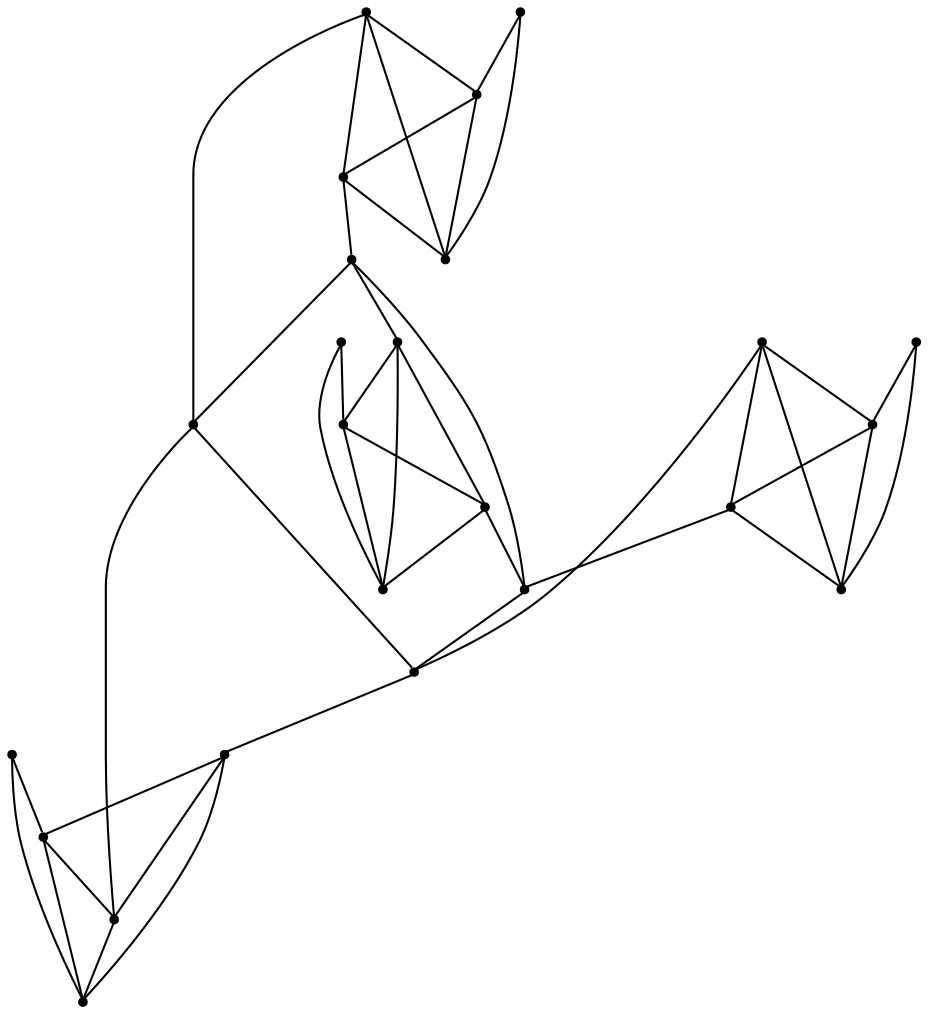 graph {
  node [shape=point,comment="{\"directed\":false,\"doi\":\"10.1007/978-3-030-04414-5_36\",\"figure\":\"6 (3)\"}"]

  v0 [pos="991.4287675668647,1747.1754430587823"]
  v1 [pos="1023.25464344783,1778.996859283764"]
  v2 [pos="991.4245707312966,1683.52434421583"]
  v3 [pos="959.6028280974817,1715.3499572249448"]
  v4 [pos="1055.0763860816448,1683.52434421583"]
  v5 [pos="1023.2505102006796,1715.3499572249445"]
  v6 [pos="1023.25464344783,1842.6478309514396"]
  v7 [pos="991.4287675668647,1810.8223451176018"]
  v8 [pos="927.7790824285094,1683.52434421583"]
  v9 [pos="895.9552095827016,1651.703055166125"]
  v10 [pos="895.9552095827016,1778.9800721472316"]
  v11 [pos="864.1293337017363,1810.805685156346"]
  v12 [pos="959.6028280974817,1779.0009288926203"]
  v13 [pos="927.7790824285094,1810.805685156346"]
  v14 [pos="895.9552095827016,1715.3499572249445"]
  v15 [pos="927.7790824285094,1747.1754430587823"]
  v16 [pos="1063.0339360549872,1850.6031532138659"]
  v17 [pos="1055.0763860816448,1810.8223451176018"]
  v18 [pos="1063.029739219419,1643.743536119566"]
  v19 [pos="1023.2505102006796,1651.703055166125"]
  v20 [pos="895.9552095827016,1842.6269742060508"]
  v21 [pos="864.1293337017364,1683.52434421583"]
  v22 [pos="856.1738503519693,1643.7435361195662"]
  v23 [pos="856.1738503519692,1850.5864932526101"]

  v0 -- v7 [id="-1",pos="991.4287675668647,1747.1754430587823 1095.4037154667312,1747.167176665793 1102.213144764329,1808.780418873948 1090.7987694338844,1845.4483577209649 1079.388590939008,1882.120366176838 1049.7630650756435,1893.8430016627167 1018.4747656778962,1876.0195138001218 987.186466280149,1858.1918291533937 954.2353933480194,1810.8140787246123 991.4287675668647,1810.8223451176018"]
  v23 -- v20 [id="-2",pos="856.1738503519692,1850.5864932526101 895.9552095827016,1842.6269742060508 895.9552095827016,1842.6269742060508 895.9552095827016,1842.6269742060508"]
  v22 -- v9 [id="-3",pos="856.1738503519693,1643.7435361195662 895.9552095827016,1651.703055166125 895.9552095827016,1651.703055166125 895.9552095827016,1651.703055166125"]
  v21 -- v8 [id="-4",pos="864.1293337017364,1683.52434421583 927.7790824285094,1683.52434421583 927.7790824285094,1683.52434421583 927.7790824285094,1683.52434421583"]
  v20 -- v10 [id="-5",pos="895.9552095827016,1842.6269742060508 895.9552095827016,1778.9800721472316 895.9552095827016,1778.9800721472316 895.9552095827016,1778.9800721472316"]
  v20 -- v11 [id="-6",pos="895.9552095827016,1842.6269742060508 864.1293337017363,1810.805685156346 864.1293337017363,1810.805685156346 864.1293337017363,1810.805685156346"]
  v10 -- v11 [id="-7",pos="895.9552095827016,1778.9800721472316 864.1293337017363,1810.805685156346 864.1293337017363,1810.805685156346 864.1293337017363,1810.805685156346"]
  v14 -- v3 [id="-8",pos="895.9552095827016,1715.3499572249445 959.6028280974817,1715.3499572249448 959.6028280974817,1715.3499572249448 959.6028280974817,1715.3499572249448"]
  v14 -- v21 [id="-9",pos="895.9552095827016,1715.3499572249445 864.1293337017364,1683.52434421583 864.1293337017364,1683.52434421583 864.1293337017364,1683.52434421583"]
  v9 -- v21 [id="-10",pos="895.9552095827016,1651.703055166125 864.1293337017364,1683.52434421583 864.1293337017364,1683.52434421583 864.1293337017364,1683.52434421583"]
  v13 -- v20 [id="-11",pos="927.7790824285094,1810.805685156346 895.9552095827016,1842.6269742060508 895.9552095827016,1842.6269742060508 895.9552095827016,1842.6269742060508"]
  v13 -- v10 [id="-12",pos="927.7790824285094,1810.805685156346 895.9552095827016,1778.9800721472316 895.9552095827016,1778.9800721472316 895.9552095827016,1778.9800721472316"]
  v13 -- v15 [id="-13",pos="927.7790824285094,1810.805685156346 927.7790824285094,1747.1754430587823 927.7790824285094,1747.1754430587823 927.7790824285094,1747.1754430587823"]
  v8 -- v9 [id="-14",pos="927.7790824285094,1683.52434421583 895.9552095827016,1651.703055166125 895.9552095827016,1651.703055166125 895.9552095827016,1651.703055166125"]
  v8 -- v14 [id="-15",pos="927.7790824285094,1683.52434421583 895.9552095827016,1715.3499572249445 895.9552095827016,1715.3499572249445 895.9552095827016,1715.3499572249445"]
  v12 -- v15 [id="-16",pos="959.6028280974817,1779.0009288926203 927.7790824285094,1747.1754430587823 927.7790824285094,1747.1754430587823 927.7790824285094,1747.1754430587823"]
  v3 -- v15 [id="-17",pos="959.6028280974817,1715.3499572249448 927.7790824285094,1747.1754430587823 927.7790824285094,1747.1754430587823 927.7790824285094,1747.1754430587823"]
  v2 -- v19 [id="-18",pos="991.4245707312966,1683.52434421583 1023.2505102006796,1651.703055166125 1023.2505102006796,1651.703055166125 1023.2505102006796,1651.703055166125"]
  v2 -- v5 [id="-19",pos="991.4245707312966,1683.52434421583 1023.2505102006796,1715.3499572249445 1023.2505102006796,1715.3499572249445 1023.2505102006796,1715.3499572249445"]
  v2 -- v0 [id="-20",pos="991.4245707312966,1683.52434421583 991.4287675668647,1747.1754430587823 991.4287675668647,1747.1754430587823 991.4287675668647,1747.1754430587823"]
  v7 -- v6 [id="-21",pos="991.4287675668647,1810.8223451176018 1023.25464344783,1842.6478309514396 1023.25464344783,1842.6478309514396 1023.25464344783,1842.6478309514396"]
  v0 -- v12 [id="-22",pos="991.4287675668647,1747.1754430587823 959.6028280974817,1779.0009288926203 959.6028280974817,1779.0009288926203 959.6028280974817,1779.0009288926203"]
  v0 -- v3 [id="-23",pos="991.4287675668647,1747.1754430587823 959.6028280974817,1715.3499572249448 959.6028280974817,1715.3499572249448 959.6028280974817,1715.3499572249448"]
  v19 -- v5 [id="-24",pos="1023.2505102006796,1651.703055166125 1023.2505102006796,1715.3499572249445 1023.2505102006796,1715.3499572249445 1023.2505102006796,1715.3499572249445"]
  v5 -- v4 [id="-25",pos="1023.2505102006796,1715.3499572249445 1055.0763860816448,1683.52434421583 1055.0763860816448,1683.52434421583 1055.0763860816448,1683.52434421583"]
  v19 -- v4 [id="-26",pos="1023.2505102006796,1651.703055166125 1055.0763860816448,1683.52434421583 1055.0763860816448,1683.52434421583 1055.0763860816448,1683.52434421583"]
  v1 -- v17 [id="-27",pos="1023.25464344783,1778.996859283764 1055.0763860816448,1810.8223451176018 1055.0763860816448,1810.8223451176018 1055.0763860816448,1810.8223451176018"]
  v1 -- v7 [id="-28",pos="1023.25464344783,1778.996859283764 991.4287675668647,1810.8223451176018 991.4287675668647,1810.8223451176018 991.4287675668647,1810.8223451176018"]
  v1 -- v12 [id="-29",pos="1023.25464344783,1778.996859283764 959.6028280974817,1779.0009288926203 959.6028280974817,1779.0009288926203 959.6028280974817,1779.0009288926203"]
  v17 -- v6 [id="-30",pos="1055.0763860816448,1810.8223451176018 1023.25464344783,1842.6478309514396 1023.25464344783,1842.6478309514396 1023.25464344783,1842.6478309514396"]
  v17 -- v7 [id="-31",pos="1055.0763860816448,1810.8223451176018 991.4287675668647,1810.8223451176018 991.4287675668647,1810.8223451176018 991.4287675668647,1810.8223451176018"]
  v18 -- v19 [id="-32",pos="1063.029739219419,1643.743536119566 1023.2505102006796,1651.703055166125 1023.2505102006796,1651.703055166125 1023.2505102006796,1651.703055166125"]
  v18 -- v4 [id="-33",pos="1063.029739219419,1643.743536119566 1055.0763860816448,1683.52434421583 1055.0763860816448,1683.52434421583 1055.0763860816448,1683.52434421583"]
  v16 -- v6 [id="-34",pos="1063.0339360549872,1850.6031532138659 1023.25464344783,1842.6478309514396 1023.25464344783,1842.6478309514396 1023.25464344783,1842.6478309514396"]
  v16 -- v17 [id="-35",pos="1063.0339360549872,1850.6031532138659 1055.0763860816448,1810.8223451176018 1055.0763860816448,1810.8223451176018 1055.0763860816448,1810.8223451176018"]
  v15 -- v8 [id="-36",pos="927.7790824285094,1747.1754430587823 823.8062011522179,1747.162852706383 817.0009686901883,1685.5496104982283 828.4111471850647,1648.8816716512113 839.8212620915234,1612.2096631953382 869.4468515433058,1600.4870277094594 900.735150941053,1618.3105155720546 932.0276471743682,1636.1382002187825 964.9745232709298,1683.5159506475638 927.7790824285094,1683.52434421583"]
  v13 -- v11 [id="-38",pos="927.7790824285094,1810.805685156346 927.7686857222158,1874.998423503018 873.0849356850559,1878.9866401822023 849.0561444053723,1862.9383920078958 825.0272895372708,1846.8901438335895 831.6575266737958,1810.8098819404793 864.1293337017363,1810.805685156346"]
  v10 -- v12 [id="-39",pos="895.9552095827016,1778.9800721472316 895.9552095827016,1741.79542015074 848.5768149127654,1774.7419560492147 830.7489753617282,1806.0340687723224 812.9253326462589,1837.3219847112969 824.6480482141205,1866.9470839066382 861.3205061151846,1878.3571225622418 897.988894357516,1889.7671612178451 959.6028280974817,1882.9620121584337 959.6028280974817,1779.0009288926203"]
  v9 -- v14 [id="-40",pos="895.9552095827016,1651.703055166125 895.9594064182696,1619.2191829245025 859.8786387438846,1612.5890270459124 843.8302574737054,1636.6175238368899 827.7818762035263,1660.646147803144 831.7700145847034,1715.333297263689 895.9552095827016,1715.3499572249445"]
  v22 -- v21 [id="-41",pos="856.1738503519693,1643.7435361195662 864.1293337017364,1683.52434421583 864.1293337017364,1683.52434421583 864.1293337017364,1683.52434421583"]
  v23 -- v11 [id="-42",pos="856.1738503519692,1850.5864932526101 864.1293337017363,1810.805685156346 864.1293337017363,1810.805685156346 864.1293337017363,1810.805685156346"]
  v6 -- v1 [id="-43",pos="1023.25464344783,1842.6478309514396 1023.2505102006796,1875.1109736229505 1059.335411122215,1881.7411295015406 1075.3755258980934,1857.7126327105632 1091.428040415423,1833.6840087443088 1087.439902034246,1778.9968592837638 1023.25464344783,1778.996859283764"]
  v5 -- v3 [id="-44",pos="1023.2505102006796,1715.3499572249445 1023.2547070362476,1752.5554659668246 1070.6331017061839,1719.6089300683502 1088.4608776688035,1688.3168173452425 1106.2803871371223,1657.028901406268 1094.5619319932464,1627.4038022109264 1057.8894105037648,1615.993763555323 1021.2210222614333,1604.5837248997195 959.6070885214675,1611.3888739591312 959.6028280974817,1715.3499572249448"]
  v4 -- v2 [id="-45",pos="1055.0763860816448,1683.52434421583 1087.5524535335712,1683.5411313523623 1094.1826906700962,1647.460869459252 1070.1497025548445,1631.4126212849455 1046.125044522311,1615.364500285916 991.4371612380008,1619.3524626145468 991.4245707312966,1683.52434421583"]
}